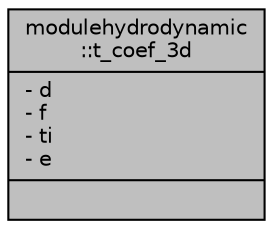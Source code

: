 digraph "modulehydrodynamic::t_coef_3d"
{
 // LATEX_PDF_SIZE
  edge [fontname="Helvetica",fontsize="10",labelfontname="Helvetica",labelfontsize="10"];
  node [fontname="Helvetica",fontsize="10",shape=record];
  Node1 [label="{modulehydrodynamic\l::t_coef_3d\n|- d\l- f\l- ti\l- e\l|}",height=0.2,width=0.4,color="black", fillcolor="grey75", style="filled", fontcolor="black",tooltip=" "];
}
